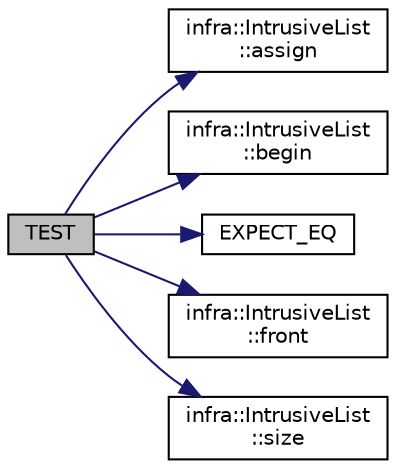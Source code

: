 digraph "TEST"
{
 // INTERACTIVE_SVG=YES
  edge [fontname="Helvetica",fontsize="10",labelfontname="Helvetica",labelfontsize="10"];
  node [fontname="Helvetica",fontsize="10",shape=record];
  rankdir="LR";
  Node58 [label="TEST",height=0.2,width=0.4,color="black", fillcolor="grey75", style="filled", fontcolor="black"];
  Node58 -> Node59 [color="midnightblue",fontsize="10",style="solid",fontname="Helvetica"];
  Node59 [label="infra::IntrusiveList\l::assign",height=0.2,width=0.4,color="black", fillcolor="white", style="filled",URL="$df/da4/classinfra_1_1_intrusive_list.html#a05d3c3f9a70c5760b71bb368964c35dc"];
  Node58 -> Node60 [color="midnightblue",fontsize="10",style="solid",fontname="Helvetica"];
  Node60 [label="infra::IntrusiveList\l::begin",height=0.2,width=0.4,color="black", fillcolor="white", style="filled",URL="$df/da4/classinfra_1_1_intrusive_list.html#ac4e47625973e84eb724f1623a1d25023"];
  Node58 -> Node61 [color="midnightblue",fontsize="10",style="solid",fontname="Helvetica"];
  Node61 [label="EXPECT_EQ",height=0.2,width=0.4,color="black", fillcolor="white", style="filled",URL="$d6/def/_test_json_8cpp.html#a82745227e2f0a8edbb4ae630d88a8e86"];
  Node58 -> Node62 [color="midnightblue",fontsize="10",style="solid",fontname="Helvetica"];
  Node62 [label="infra::IntrusiveList\l::front",height=0.2,width=0.4,color="black", fillcolor="white", style="filled",URL="$df/da4/classinfra_1_1_intrusive_list.html#aaee59e1b0dfe146a2bbfbaae197a7c61"];
  Node58 -> Node63 [color="midnightblue",fontsize="10",style="solid",fontname="Helvetica"];
  Node63 [label="infra::IntrusiveList\l::size",height=0.2,width=0.4,color="black", fillcolor="white", style="filled",URL="$df/da4/classinfra_1_1_intrusive_list.html#ab59d48f80c3b1944b072b1a4c3e665c0"];
}
